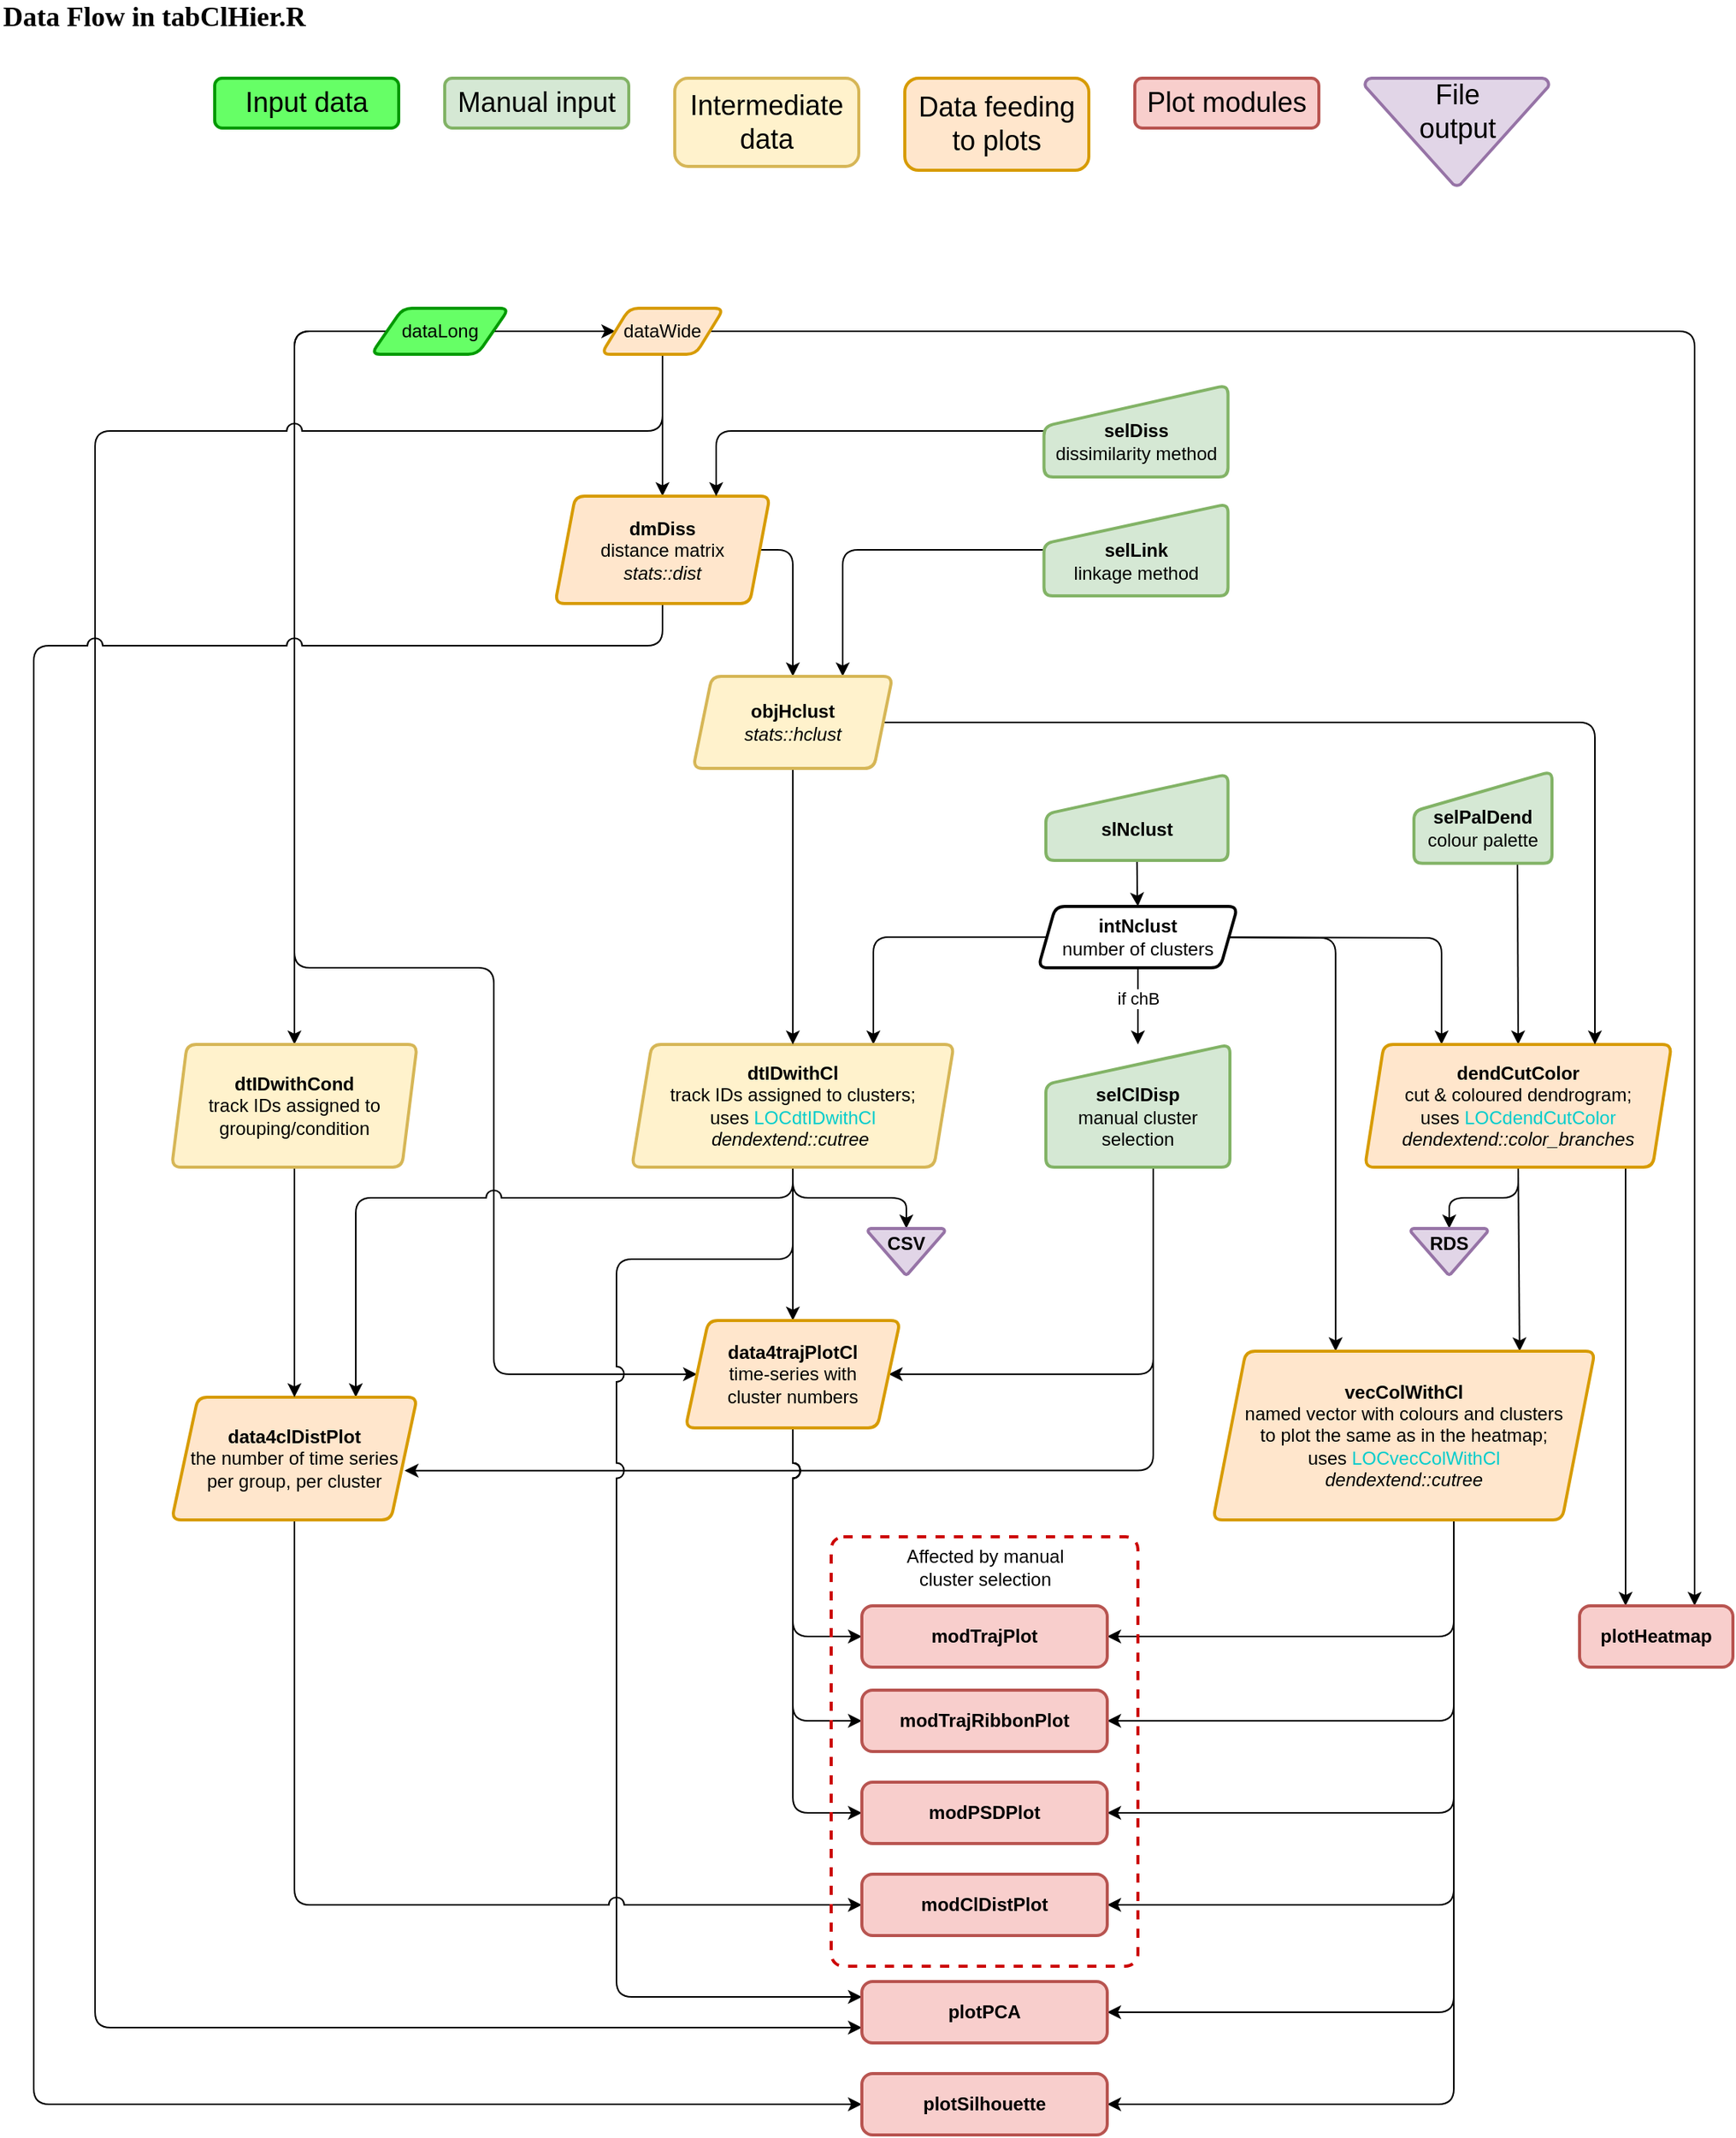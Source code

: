 <mxfile version="14.4.3" type="device"><diagram id="rcrGt0M-YGo7hbsQH0Bz" name="Page-1"><mxGraphModel dx="3600" dy="3142" grid="1" gridSize="10" guides="1" tooltips="1" connect="1" arrows="1" fold="1" page="1" pageScale="1" pageWidth="1169" pageHeight="1654" math="0" shadow="0"><root><mxCell id="0"/><mxCell id="1" parent="0"/><mxCell id="byEG5tEeYgxB-C7AIAMQ-2" value="&lt;font face=&quot;Verdana&quot; style=&quot;font-size: 18px;&quot;&gt;&lt;b style=&quot;font-size: 18px;&quot;&gt;Data Flow in tabClHier.R&lt;/b&gt;&lt;/font&gt;" style="text;html=1;strokeColor=none;fillColor=none;align=left;verticalAlign=middle;whiteSpace=wrap;rounded=0;fontSize=18;" parent="1" vertex="1"><mxGeometry x="-1160" y="-1650" width="280" height="20" as="geometry"/></mxCell><mxCell id="byEG5tEeYgxB-C7AIAMQ-111" style="edgeStyle=orthogonalEdgeStyle;rounded=1;jumpStyle=arc;jumpSize=10;orthogonalLoop=1;jettySize=auto;html=1;entryX=0;entryY=0.5;entryDx=0;entryDy=0;" parent="1" source="byEG5tEeYgxB-C7AIAMQ-6" target="byEG5tEeYgxB-C7AIAMQ-7" edge="1"><mxGeometry relative="1" as="geometry"/></mxCell><mxCell id="byEG5tEeYgxB-C7AIAMQ-145" style="edgeStyle=orthogonalEdgeStyle;rounded=1;jumpStyle=arc;jumpSize=10;orthogonalLoop=1;jettySize=auto;html=1;entryX=0;entryY=0.5;entryDx=0;entryDy=0;" parent="1" source="byEG5tEeYgxB-C7AIAMQ-6" target="byEG5tEeYgxB-C7AIAMQ-54" edge="1"><mxGeometry relative="1" as="geometry"><Array as="points"><mxPoint x="-968" y="-1435"/><mxPoint x="-968" y="-1020"/><mxPoint x="-838" y="-1020"/><mxPoint x="-838" y="-755"/></Array></mxGeometry></mxCell><mxCell id="byEG5tEeYgxB-C7AIAMQ-149" style="edgeStyle=orthogonalEdgeStyle;rounded=1;jumpStyle=arc;jumpSize=10;orthogonalLoop=1;jettySize=auto;html=1;" parent="1" source="byEG5tEeYgxB-C7AIAMQ-6" target="byEG5tEeYgxB-C7AIAMQ-143" edge="1"><mxGeometry relative="1" as="geometry"><Array as="points"><mxPoint x="-968" y="-1435"/></Array></mxGeometry></mxCell><mxCell id="byEG5tEeYgxB-C7AIAMQ-6" value="dataLong" style="shape=parallelogram;html=1;strokeWidth=2;perimeter=parallelogramPerimeter;whiteSpace=wrap;rounded=1;arcSize=12;size=0.23;fillColor=#66FF66;strokeColor=#009900;" parent="1" vertex="1"><mxGeometry x="-918" y="-1450" width="90" height="30" as="geometry"/></mxCell><mxCell id="byEG5tEeYgxB-C7AIAMQ-112" style="edgeStyle=orthogonalEdgeStyle;rounded=1;jumpStyle=arc;jumpSize=10;orthogonalLoop=1;jettySize=auto;html=1;entryX=0.5;entryY=0;entryDx=0;entryDy=0;" parent="1" source="byEG5tEeYgxB-C7AIAMQ-7" target="byEG5tEeYgxB-C7AIAMQ-8" edge="1"><mxGeometry relative="1" as="geometry"/></mxCell><mxCell id="byEG5tEeYgxB-C7AIAMQ-142" style="edgeStyle=orthogonalEdgeStyle;rounded=1;jumpStyle=arc;jumpSize=10;orthogonalLoop=1;jettySize=auto;html=1;entryX=0.75;entryY=0;entryDx=0;entryDy=0;" parent="1" source="byEG5tEeYgxB-C7AIAMQ-7" target="byEG5tEeYgxB-C7AIAMQ-18" edge="1"><mxGeometry relative="1" as="geometry"/></mxCell><mxCell id="byEG5tEeYgxB-C7AIAMQ-178" style="edgeStyle=orthogonalEdgeStyle;rounded=1;jumpStyle=arc;jumpSize=10;orthogonalLoop=1;jettySize=auto;html=1;entryX=0;entryY=0.75;entryDx=0;entryDy=0;" parent="1" source="byEG5tEeYgxB-C7AIAMQ-7" target="byEG5tEeYgxB-C7AIAMQ-177" edge="1"><mxGeometry relative="1" as="geometry"><Array as="points"><mxPoint x="-728" y="-1370"/><mxPoint x="-1098" y="-1370"/><mxPoint x="-1098" y="-329"/></Array></mxGeometry></mxCell><mxCell id="byEG5tEeYgxB-C7AIAMQ-7" value="dataWide" style="shape=parallelogram;html=1;strokeWidth=2;perimeter=parallelogramPerimeter;whiteSpace=wrap;rounded=1;arcSize=12;size=0.23;fillColor=#ffe6cc;strokeColor=#d79b00;" parent="1" vertex="1"><mxGeometry x="-768" y="-1450" width="80" height="30" as="geometry"/></mxCell><mxCell id="byEG5tEeYgxB-C7AIAMQ-182" style="edgeStyle=orthogonalEdgeStyle;rounded=1;jumpStyle=arc;jumpSize=10;orthogonalLoop=1;jettySize=auto;html=1;exitX=1;exitY=0.5;exitDx=0;exitDy=0;entryX=0.5;entryY=0;entryDx=0;entryDy=0;" parent="1" source="byEG5tEeYgxB-C7AIAMQ-8" target="byEG5tEeYgxB-C7AIAMQ-17" edge="1"><mxGeometry relative="1" as="geometry"><mxPoint x="-643" y="-1227.5" as="targetPoint"/><Array as="points"><mxPoint x="-643" y="-1292"/></Array></mxGeometry></mxCell><mxCell id="byEG5tEeYgxB-C7AIAMQ-184" style="edgeStyle=orthogonalEdgeStyle;rounded=1;jumpStyle=arc;jumpSize=10;orthogonalLoop=1;jettySize=auto;html=1;entryX=0;entryY=0.5;entryDx=0;entryDy=0;" parent="1" source="byEG5tEeYgxB-C7AIAMQ-8" target="byEG5tEeYgxB-C7AIAMQ-183" edge="1"><mxGeometry relative="1" as="geometry"><Array as="points"><mxPoint x="-728" y="-1230"/><mxPoint x="-1138" y="-1230"/><mxPoint x="-1138" y="-279"/></Array></mxGeometry></mxCell><mxCell id="byEG5tEeYgxB-C7AIAMQ-8" value="&lt;b&gt;dmDiss&lt;/b&gt;&lt;br&gt;distance matrix&lt;br&gt;&lt;i&gt;stats::dist&lt;/i&gt;" style="shape=parallelogram;html=1;strokeWidth=2;perimeter=parallelogramPerimeter;whiteSpace=wrap;rounded=1;arcSize=12;size=0.094;fillColor=#ffe6cc;strokeColor=#d79b00;" parent="1" vertex="1"><mxGeometry x="-798" y="-1327.5" width="140" height="70" as="geometry"/></mxCell><mxCell id="byEG5tEeYgxB-C7AIAMQ-24" style="edgeStyle=orthogonalEdgeStyle;rounded=1;orthogonalLoop=1;jettySize=auto;html=1;entryX=0.75;entryY=0;entryDx=0;entryDy=0;" parent="1" source="byEG5tEeYgxB-C7AIAMQ-9" target="byEG5tEeYgxB-C7AIAMQ-8" edge="1"><mxGeometry relative="1" as="geometry"/></mxCell><mxCell id="byEG5tEeYgxB-C7AIAMQ-9" value="&lt;b&gt;&lt;br&gt;selDiss&lt;/b&gt;&lt;br&gt;dissimilarity method" style="html=1;strokeWidth=2;shape=manualInput;whiteSpace=wrap;rounded=1;size=27;arcSize=12;fillColor=#d5e8d4;strokeColor=#82b366;" parent="1" vertex="1"><mxGeometry x="-479.25" y="-1400" width="120" height="60" as="geometry"/></mxCell><mxCell id="byEG5tEeYgxB-C7AIAMQ-198" style="edgeStyle=orthogonalEdgeStyle;rounded=1;jumpStyle=arc;jumpSize=10;orthogonalLoop=1;jettySize=auto;html=1;entryX=0.75;entryY=0;entryDx=0;entryDy=0;fontSize=12;" parent="1" source="byEG5tEeYgxB-C7AIAMQ-10" target="byEG5tEeYgxB-C7AIAMQ-17" edge="1"><mxGeometry relative="1" as="geometry"/></mxCell><mxCell id="byEG5tEeYgxB-C7AIAMQ-10" value="&lt;b&gt;&lt;br&gt;selLink&lt;/b&gt;&lt;br&gt;linkage method" style="html=1;strokeWidth=2;shape=manualInput;whiteSpace=wrap;rounded=1;size=26;arcSize=11;fillColor=#d5e8d4;strokeColor=#82b366;" parent="1" vertex="1"><mxGeometry x="-479.25" y="-1322.5" width="120" height="60" as="geometry"/></mxCell><mxCell id="byEG5tEeYgxB-C7AIAMQ-138" style="edgeStyle=orthogonalEdgeStyle;rounded=1;jumpStyle=arc;jumpSize=10;orthogonalLoop=1;jettySize=auto;html=1;entryX=0.5;entryY=0;entryDx=0;entryDy=0;exitX=0.75;exitY=1;exitDx=0;exitDy=0;" parent="1" source="byEG5tEeYgxB-C7AIAMQ-11" target="byEG5tEeYgxB-C7AIAMQ-16" edge="1"><mxGeometry relative="1" as="geometry"/></mxCell><mxCell id="byEG5tEeYgxB-C7AIAMQ-11" value="&lt;b&gt;&lt;br&gt;selPalDend&lt;/b&gt;&lt;br&gt;colour palette" style="html=1;strokeWidth=2;shape=manualInput;whiteSpace=wrap;rounded=1;size=26;arcSize=11;fillColor=#d5e8d4;strokeColor=#82b366;" parent="1" vertex="1"><mxGeometry x="-238" y="-1148.12" width="90" height="60" as="geometry"/></mxCell><mxCell id="byEG5tEeYgxB-C7AIAMQ-214" style="edgeStyle=orthogonalEdgeStyle;rounded=1;jumpStyle=arc;jumpSize=10;orthogonalLoop=1;jettySize=auto;html=1;entryX=0.5;entryY=0;entryDx=0;entryDy=0;fontSize=12;" parent="1" source="byEG5tEeYgxB-C7AIAMQ-12" target="byEG5tEeYgxB-C7AIAMQ-14" edge="1"><mxGeometry relative="1" as="geometry"/></mxCell><mxCell id="byEG5tEeYgxB-C7AIAMQ-12" value="&lt;b&gt;&lt;br&gt;slNclust&lt;/b&gt;" style="html=1;strokeWidth=2;shape=manualInput;whiteSpace=wrap;rounded=1;size=26;arcSize=11;fillColor=#d5e8d4;strokeColor=#82b366;" parent="1" vertex="1"><mxGeometry x="-478" y="-1146.25" width="118.75" height="56.25" as="geometry"/></mxCell><mxCell id="byEG5tEeYgxB-C7AIAMQ-161" style="edgeStyle=orthogonalEdgeStyle;rounded=1;jumpStyle=arc;jumpSize=10;orthogonalLoop=1;jettySize=auto;html=1;entryX=1;entryY=0.5;entryDx=0;entryDy=0;" parent="1" source="byEG5tEeYgxB-C7AIAMQ-13" target="byEG5tEeYgxB-C7AIAMQ-54" edge="1"><mxGeometry relative="1" as="geometry"><Array as="points"><mxPoint x="-408" y="-755"/></Array></mxGeometry></mxCell><mxCell id="byEG5tEeYgxB-C7AIAMQ-175" style="edgeStyle=orthogonalEdgeStyle;rounded=1;jumpStyle=arc;jumpSize=10;orthogonalLoop=1;jettySize=auto;html=1;entryX=0.949;entryY=0.598;entryDx=0;entryDy=0;entryPerimeter=0;" parent="1" source="byEG5tEeYgxB-C7AIAMQ-13" target="byEG5tEeYgxB-C7AIAMQ-87" edge="1"><mxGeometry relative="1" as="geometry"><Array as="points"><mxPoint x="-408" y="-692"/></Array></mxGeometry></mxCell><mxCell id="byEG5tEeYgxB-C7AIAMQ-13" value="&lt;b&gt;&lt;br&gt;selClDisp&lt;/b&gt;&lt;br&gt;manual cluster selection" style="html=1;strokeWidth=2;shape=manualInput;whiteSpace=wrap;rounded=1;size=26;arcSize=11;fillColor=#d5e8d4;strokeColor=#82b366;" parent="1" vertex="1"><mxGeometry x="-478" y="-970" width="120" height="80" as="geometry"/></mxCell><mxCell id="byEG5tEeYgxB-C7AIAMQ-95" style="edgeStyle=orthogonalEdgeStyle;rounded=1;orthogonalLoop=1;jettySize=auto;html=1;jumpStyle=arc;entryX=0.75;entryY=0;entryDx=0;entryDy=0;" parent="1" source="byEG5tEeYgxB-C7AIAMQ-14" target="byEG5tEeYgxB-C7AIAMQ-15" edge="1"><mxGeometry relative="1" as="geometry"/></mxCell><mxCell id="byEG5tEeYgxB-C7AIAMQ-115" style="edgeStyle=orthogonalEdgeStyle;rounded=1;jumpStyle=arc;jumpSize=10;orthogonalLoop=1;jettySize=auto;html=1;entryX=0.25;entryY=0;entryDx=0;entryDy=0;" parent="1" target="byEG5tEeYgxB-C7AIAMQ-16" edge="1"><mxGeometry relative="1" as="geometry"><mxPoint x="-390.625" y="-1040" as="sourcePoint"/><mxPoint x="-220" y="-980" as="targetPoint"/></mxGeometry></mxCell><mxCell id="byEG5tEeYgxB-C7AIAMQ-121" style="edgeStyle=orthogonalEdgeStyle;rounded=1;jumpStyle=arc;jumpSize=10;orthogonalLoop=1;jettySize=auto;html=1;entryX=0.321;entryY=0;entryDx=0;entryDy=0;entryPerimeter=0;" parent="1" target="byEG5tEeYgxB-C7AIAMQ-52" edge="1"><mxGeometry relative="1" as="geometry"><mxPoint x="-390.625" y="-1040" as="sourcePoint"/></mxGeometry></mxCell><mxCell id="byEG5tEeYgxB-C7AIAMQ-140" style="edgeStyle=orthogonalEdgeStyle;rounded=0;jumpStyle=arc;jumpSize=10;orthogonalLoop=1;jettySize=auto;html=1;" parent="1" source="byEG5tEeYgxB-C7AIAMQ-14" target="byEG5tEeYgxB-C7AIAMQ-13" edge="1"><mxGeometry relative="1" as="geometry"/></mxCell><mxCell id="byEG5tEeYgxB-C7AIAMQ-186" value="if chB" style="edgeLabel;html=1;align=center;verticalAlign=middle;resizable=0;points=[];" parent="byEG5tEeYgxB-C7AIAMQ-140" vertex="1" connectable="0"><mxGeometry x="-0.191" relative="1" as="geometry"><mxPoint as="offset"/></mxGeometry></mxCell><mxCell id="byEG5tEeYgxB-C7AIAMQ-14" value="&lt;b&gt;intNclust&lt;/b&gt;&lt;br&gt;number of clusters" style="shape=parallelogram;html=1;strokeWidth=2;perimeter=parallelogramPerimeter;whiteSpace=wrap;rounded=1;arcSize=12;size=0.087;" parent="1" vertex="1"><mxGeometry x="-483" y="-1060" width="130" height="40" as="geometry"/></mxCell><mxCell id="byEG5tEeYgxB-C7AIAMQ-160" style="edgeStyle=orthogonalEdgeStyle;rounded=1;jumpStyle=arc;jumpSize=10;orthogonalLoop=1;jettySize=auto;html=1;entryX=0.5;entryY=0;entryDx=0;entryDy=0;" parent="1" source="byEG5tEeYgxB-C7AIAMQ-15" target="byEG5tEeYgxB-C7AIAMQ-54" edge="1"><mxGeometry relative="1" as="geometry"/></mxCell><mxCell id="byEG5tEeYgxB-C7AIAMQ-176" style="edgeStyle=orthogonalEdgeStyle;rounded=1;jumpStyle=arc;jumpSize=10;orthogonalLoop=1;jettySize=auto;html=1;" parent="1" source="byEG5tEeYgxB-C7AIAMQ-15" target="byEG5tEeYgxB-C7AIAMQ-87" edge="1"><mxGeometry relative="1" as="geometry"><mxPoint x="-928" y="-633" as="targetPoint"/><Array as="points"><mxPoint x="-643" y="-870"/><mxPoint x="-928" y="-870"/></Array></mxGeometry></mxCell><mxCell id="byEG5tEeYgxB-C7AIAMQ-181" style="edgeStyle=orthogonalEdgeStyle;rounded=1;jumpStyle=arc;jumpSize=10;orthogonalLoop=1;jettySize=auto;html=1;entryX=0;entryY=0.25;entryDx=0;entryDy=0;" parent="1" source="byEG5tEeYgxB-C7AIAMQ-15" target="byEG5tEeYgxB-C7AIAMQ-177" edge="1"><mxGeometry relative="1" as="geometry"><Array as="points"><mxPoint x="-643" y="-830"/><mxPoint x="-758" y="-830"/><mxPoint x="-758" y="-349"/></Array></mxGeometry></mxCell><mxCell id="byEG5tEeYgxB-C7AIAMQ-204" style="edgeStyle=orthogonalEdgeStyle;rounded=1;jumpStyle=arc;jumpSize=10;orthogonalLoop=1;jettySize=auto;html=1;entryX=0.5;entryY=0;entryDx=0;entryDy=0;entryPerimeter=0;fontSize=12;" parent="1" source="byEG5tEeYgxB-C7AIAMQ-15" target="byEG5tEeYgxB-C7AIAMQ-203" edge="1"><mxGeometry relative="1" as="geometry"/></mxCell><mxCell id="byEG5tEeYgxB-C7AIAMQ-15" value="&lt;b&gt;dtIDwithCl&lt;/b&gt;&lt;br&gt;track IDs assigned to clusters;&lt;br&gt;uses&amp;nbsp;&lt;font color=&quot;#00cccc&quot;&gt;LOCdtIDwithCl&lt;br&gt;&lt;/font&gt;&lt;i&gt;dendextend::cutree&lt;/i&gt;&amp;nbsp;" style="shape=parallelogram;html=1;strokeWidth=2;perimeter=parallelogramPerimeter;whiteSpace=wrap;rounded=1;arcSize=12;size=0.062;fillColor=#fff2cc;strokeColor=#d6b656;" parent="1" vertex="1"><mxGeometry x="-748" y="-970" width="210" height="80" as="geometry"/></mxCell><mxCell id="byEG5tEeYgxB-C7AIAMQ-120" style="edgeStyle=orthogonalEdgeStyle;rounded=1;jumpStyle=arc;jumpSize=10;orthogonalLoop=1;jettySize=auto;html=1;entryX=0.803;entryY=0;entryDx=0;entryDy=0;entryPerimeter=0;" parent="1" source="byEG5tEeYgxB-C7AIAMQ-16" target="byEG5tEeYgxB-C7AIAMQ-52" edge="1"><mxGeometry relative="1" as="geometry"/></mxCell><mxCell id="byEG5tEeYgxB-C7AIAMQ-141" style="edgeStyle=orthogonalEdgeStyle;rounded=1;jumpStyle=arc;jumpSize=10;orthogonalLoop=1;jettySize=auto;html=1;" parent="1" source="byEG5tEeYgxB-C7AIAMQ-16" target="byEG5tEeYgxB-C7AIAMQ-18" edge="1"><mxGeometry relative="1" as="geometry"><Array as="points"><mxPoint x="-100" y="-700"/><mxPoint x="-100" y="-700"/></Array></mxGeometry></mxCell><mxCell id="byEG5tEeYgxB-C7AIAMQ-206" style="edgeStyle=orthogonalEdgeStyle;rounded=1;jumpStyle=arc;jumpSize=10;orthogonalLoop=1;jettySize=auto;html=1;entryX=0.5;entryY=0;entryDx=0;entryDy=0;entryPerimeter=0;fontSize=12;" parent="1" source="byEG5tEeYgxB-C7AIAMQ-16" target="byEG5tEeYgxB-C7AIAMQ-205" edge="1"><mxGeometry relative="1" as="geometry"/></mxCell><mxCell id="byEG5tEeYgxB-C7AIAMQ-16" value="&lt;b&gt;dendCutColor&lt;/b&gt;&lt;br&gt;cut &amp;amp; coloured dendrogram;&lt;br&gt;uses&amp;nbsp;&lt;font color=&quot;#00cccc&quot;&gt;LOCdendCutColor&lt;/font&gt;&lt;br&gt;&lt;i&gt;dendextend::color_branches&lt;/i&gt;" style="shape=parallelogram;html=1;strokeWidth=2;perimeter=parallelogramPerimeter;whiteSpace=wrap;rounded=1;arcSize=12;size=0.062;fillColor=#ffe6cc;strokeColor=#d79b00;" parent="1" vertex="1"><mxGeometry x="-270" y="-970" width="200" height="80" as="geometry"/></mxCell><mxCell id="byEG5tEeYgxB-C7AIAMQ-105" style="edgeStyle=orthogonalEdgeStyle;rounded=1;jumpStyle=arc;jumpSize=10;orthogonalLoop=1;jettySize=auto;html=1;" parent="1" source="byEG5tEeYgxB-C7AIAMQ-17" target="byEG5tEeYgxB-C7AIAMQ-15" edge="1"><mxGeometry relative="1" as="geometry"/></mxCell><mxCell id="byEG5tEeYgxB-C7AIAMQ-122" style="edgeStyle=orthogonalEdgeStyle;rounded=1;jumpStyle=arc;jumpSize=10;orthogonalLoop=1;jettySize=auto;html=1;entryX=0.75;entryY=0;entryDx=0;entryDy=0;" parent="1" source="byEG5tEeYgxB-C7AIAMQ-17" target="byEG5tEeYgxB-C7AIAMQ-16" edge="1"><mxGeometry relative="1" as="geometry"><mxPoint x="-68" y="-971" as="targetPoint"/></mxGeometry></mxCell><mxCell id="byEG5tEeYgxB-C7AIAMQ-17" value="&lt;b&gt;objHclust&lt;/b&gt;&lt;br&gt;&lt;i&gt;stats::hclust&lt;/i&gt;" style="shape=parallelogram;html=1;strokeWidth=2;perimeter=parallelogramPerimeter;whiteSpace=wrap;rounded=1;arcSize=12;size=0.094;fillColor=#fff2cc;strokeColor=#d6b656;" parent="1" vertex="1"><mxGeometry x="-708" y="-1210" width="130" height="60" as="geometry"/></mxCell><mxCell id="byEG5tEeYgxB-C7AIAMQ-18" value="&lt;b&gt;plotHeatmap&lt;/b&gt;" style="rounded=1;whiteSpace=wrap;html=1;absoluteArcSize=1;arcSize=14;strokeWidth=2;fillColor=#f8cecc;strokeColor=#b85450;" parent="1" vertex="1"><mxGeometry x="-130" y="-604" width="100" height="40" as="geometry"/></mxCell><mxCell id="byEG5tEeYgxB-C7AIAMQ-22" style="edgeStyle=orthogonalEdgeStyle;rounded=1;orthogonalLoop=1;jettySize=auto;html=1;exitX=0.5;exitY=1;exitDx=0;exitDy=0;" parent="1" source="byEG5tEeYgxB-C7AIAMQ-18" target="byEG5tEeYgxB-C7AIAMQ-18" edge="1"><mxGeometry relative="1" as="geometry"/></mxCell><mxCell id="byEG5tEeYgxB-C7AIAMQ-170" style="edgeStyle=orthogonalEdgeStyle;rounded=1;jumpStyle=arc;jumpSize=10;orthogonalLoop=1;jettySize=auto;html=1;entryX=1;entryY=0.5;entryDx=0;entryDy=0;" parent="1" source="byEG5tEeYgxB-C7AIAMQ-52" target="byEG5tEeYgxB-C7AIAMQ-150" edge="1"><mxGeometry relative="1" as="geometry"><Array as="points"><mxPoint x="-212" y="-409"/></Array></mxGeometry></mxCell><mxCell id="byEG5tEeYgxB-C7AIAMQ-171" style="edgeStyle=orthogonalEdgeStyle;rounded=1;jumpStyle=arc;jumpSize=10;orthogonalLoop=1;jettySize=auto;html=1;entryX=1;entryY=0.5;entryDx=0;entryDy=0;" parent="1" source="byEG5tEeYgxB-C7AIAMQ-52" target="byEG5tEeYgxB-C7AIAMQ-71" edge="1"><mxGeometry relative="1" as="geometry"><Array as="points"><mxPoint x="-212" y="-469"/></Array></mxGeometry></mxCell><mxCell id="byEG5tEeYgxB-C7AIAMQ-172" style="edgeStyle=orthogonalEdgeStyle;rounded=1;jumpStyle=arc;jumpSize=10;orthogonalLoop=1;jettySize=auto;html=1;entryX=1;entryY=0.5;entryDx=0;entryDy=0;" parent="1" source="byEG5tEeYgxB-C7AIAMQ-52" target="byEG5tEeYgxB-C7AIAMQ-63" edge="1"><mxGeometry relative="1" as="geometry"><Array as="points"><mxPoint x="-212" y="-529"/></Array></mxGeometry></mxCell><mxCell id="byEG5tEeYgxB-C7AIAMQ-174" style="edgeStyle=orthogonalEdgeStyle;rounded=1;jumpStyle=arc;jumpSize=10;orthogonalLoop=1;jettySize=auto;html=1;entryX=1;entryY=0.5;entryDx=0;entryDy=0;" parent="1" source="byEG5tEeYgxB-C7AIAMQ-52" target="byEG5tEeYgxB-C7AIAMQ-57" edge="1"><mxGeometry relative="1" as="geometry"><Array as="points"><mxPoint x="-212" y="-584"/></Array></mxGeometry></mxCell><mxCell id="byEG5tEeYgxB-C7AIAMQ-180" style="edgeStyle=orthogonalEdgeStyle;rounded=1;jumpStyle=arc;jumpSize=10;orthogonalLoop=1;jettySize=auto;html=1;entryX=1;entryY=0.5;entryDx=0;entryDy=0;" parent="1" source="byEG5tEeYgxB-C7AIAMQ-52" target="byEG5tEeYgxB-C7AIAMQ-177" edge="1"><mxGeometry relative="1" as="geometry"><Array as="points"><mxPoint x="-212" y="-339"/></Array></mxGeometry></mxCell><mxCell id="byEG5tEeYgxB-C7AIAMQ-185" style="edgeStyle=orthogonalEdgeStyle;rounded=1;jumpStyle=arc;jumpSize=10;orthogonalLoop=1;jettySize=auto;html=1;entryX=1;entryY=0.5;entryDx=0;entryDy=0;" parent="1" source="byEG5tEeYgxB-C7AIAMQ-52" target="byEG5tEeYgxB-C7AIAMQ-183" edge="1"><mxGeometry relative="1" as="geometry"><Array as="points"><mxPoint x="-212" y="-279"/></Array></mxGeometry></mxCell><mxCell id="byEG5tEeYgxB-C7AIAMQ-52" value="&lt;b&gt;vecColWithCl&lt;/b&gt;&lt;br&gt;named vector with colours and clusters &lt;br&gt;to plot the same as in the heatmap;&lt;br&gt;uses&amp;nbsp;&lt;font color=&quot;#00cccc&quot;&gt;LOCvecColWithCl&lt;/font&gt;&lt;br&gt;&lt;i&gt;dendextend::cutree&lt;/i&gt;" style="shape=parallelogram;html=1;strokeWidth=2;perimeter=parallelogramPerimeter;whiteSpace=wrap;rounded=1;arcSize=12;size=0.086;fillColor=#ffe6cc;strokeColor=#d79b00;" parent="1" vertex="1"><mxGeometry x="-369" y="-770" width="249" height="110" as="geometry"/></mxCell><mxCell id="byEG5tEeYgxB-C7AIAMQ-165" style="edgeStyle=orthogonalEdgeStyle;rounded=1;jumpStyle=arc;jumpSize=10;orthogonalLoop=1;jettySize=auto;html=1;entryX=0;entryY=0.5;entryDx=0;entryDy=0;" parent="1" source="byEG5tEeYgxB-C7AIAMQ-54" target="byEG5tEeYgxB-C7AIAMQ-57" edge="1"><mxGeometry relative="1" as="geometry"/></mxCell><mxCell id="byEG5tEeYgxB-C7AIAMQ-167" style="edgeStyle=orthogonalEdgeStyle;rounded=1;jumpStyle=arc;jumpSize=10;orthogonalLoop=1;jettySize=auto;html=1;entryX=0;entryY=0.5;entryDx=0;entryDy=0;" parent="1" source="byEG5tEeYgxB-C7AIAMQ-54" target="byEG5tEeYgxB-C7AIAMQ-63" edge="1"><mxGeometry relative="1" as="geometry"/></mxCell><mxCell id="byEG5tEeYgxB-C7AIAMQ-168" style="edgeStyle=orthogonalEdgeStyle;rounded=1;jumpStyle=arc;jumpSize=10;orthogonalLoop=1;jettySize=auto;html=1;entryX=0;entryY=0.5;entryDx=0;entryDy=0;" parent="1" source="byEG5tEeYgxB-C7AIAMQ-54" target="byEG5tEeYgxB-C7AIAMQ-71" edge="1"><mxGeometry relative="1" as="geometry"/></mxCell><mxCell id="byEG5tEeYgxB-C7AIAMQ-54" value="&lt;b&gt;data4trajPlotCl&lt;/b&gt;&lt;br&gt;time-series with &lt;br&gt;cluster numbers" style="shape=parallelogram;html=1;strokeWidth=2;perimeter=parallelogramPerimeter;whiteSpace=wrap;rounded=1;arcSize=12;size=0.107;fillColor=#ffe6cc;strokeColor=#d79b00;" parent="1" vertex="1"><mxGeometry x="-713" y="-790" width="140" height="70" as="geometry"/></mxCell><mxCell id="byEG5tEeYgxB-C7AIAMQ-57" value="&lt;b&gt;modTrajPlot&lt;/b&gt;" style="rounded=1;whiteSpace=wrap;html=1;absoluteArcSize=1;arcSize=14;strokeWidth=2;fillColor=#f8cecc;strokeColor=#b85450;" parent="1" vertex="1"><mxGeometry x="-598" y="-604" width="160" height="40" as="geometry"/></mxCell><mxCell id="byEG5tEeYgxB-C7AIAMQ-63" value="&lt;b&gt;modTrajRibbonPlot&lt;/b&gt;" style="rounded=1;whiteSpace=wrap;html=1;absoluteArcSize=1;arcSize=14;strokeWidth=2;fillColor=#f8cecc;strokeColor=#b85450;" parent="1" vertex="1"><mxGeometry x="-598" y="-549" width="160" height="40" as="geometry"/></mxCell><mxCell id="byEG5tEeYgxB-C7AIAMQ-71" value="&lt;b&gt;modPSDPlot&lt;/b&gt;" style="rounded=1;whiteSpace=wrap;html=1;absoluteArcSize=1;arcSize=14;strokeWidth=2;fillColor=#f8cecc;strokeColor=#b85450;" parent="1" vertex="1"><mxGeometry x="-598" y="-489" width="160" height="40" as="geometry"/></mxCell><mxCell id="byEG5tEeYgxB-C7AIAMQ-166" style="edgeStyle=orthogonalEdgeStyle;rounded=1;jumpStyle=arc;jumpSize=10;orthogonalLoop=1;jettySize=auto;html=1;entryX=0;entryY=0.5;entryDx=0;entryDy=0;" parent="1" source="byEG5tEeYgxB-C7AIAMQ-87" target="byEG5tEeYgxB-C7AIAMQ-150" edge="1"><mxGeometry relative="1" as="geometry"><Array as="points"><mxPoint x="-968" y="-409"/></Array></mxGeometry></mxCell><mxCell id="byEG5tEeYgxB-C7AIAMQ-87" value="&lt;b&gt;data4clDistPlot&lt;/b&gt;&lt;br&gt;the number of time series &lt;br&gt;per group, per cluster" style="shape=parallelogram;html=1;strokeWidth=2;perimeter=parallelogramPerimeter;whiteSpace=wrap;rounded=1;arcSize=12;size=0.107;fillColor=#ffe6cc;strokeColor=#d79b00;" parent="1" vertex="1"><mxGeometry x="-1048" y="-740" width="160" height="80" as="geometry"/></mxCell><mxCell id="byEG5tEeYgxB-C7AIAMQ-153" style="edgeStyle=orthogonalEdgeStyle;rounded=1;jumpStyle=arc;jumpSize=10;orthogonalLoop=1;jettySize=auto;html=1;entryX=0.5;entryY=0;entryDx=0;entryDy=0;" parent="1" source="byEG5tEeYgxB-C7AIAMQ-143" target="byEG5tEeYgxB-C7AIAMQ-87" edge="1"><mxGeometry relative="1" as="geometry"/></mxCell><mxCell id="byEG5tEeYgxB-C7AIAMQ-143" value="&lt;b&gt;dtIDwithCond&lt;/b&gt;&lt;br&gt;track IDs assigned to &lt;br&gt;grouping/condition" style="shape=parallelogram;html=1;strokeWidth=2;perimeter=parallelogramPerimeter;whiteSpace=wrap;rounded=1;arcSize=12;size=0.062;fillColor=#fff2cc;strokeColor=#d6b656;" parent="1" vertex="1"><mxGeometry x="-1048" y="-970" width="160" height="80" as="geometry"/></mxCell><mxCell id="byEG5tEeYgxB-C7AIAMQ-150" value="&lt;b&gt;modClDistPlot&lt;/b&gt;" style="rounded=1;whiteSpace=wrap;html=1;absoluteArcSize=1;arcSize=14;strokeWidth=2;fillColor=#f8cecc;strokeColor=#b85450;" parent="1" vertex="1"><mxGeometry x="-598" y="-429" width="160" height="40" as="geometry"/></mxCell><mxCell id="byEG5tEeYgxB-C7AIAMQ-177" value="&lt;b&gt;plotPCA&lt;/b&gt;" style="rounded=1;whiteSpace=wrap;html=1;absoluteArcSize=1;arcSize=14;strokeWidth=2;fillColor=#f8cecc;strokeColor=#b85450;" parent="1" vertex="1"><mxGeometry x="-598" y="-359" width="160" height="40" as="geometry"/></mxCell><mxCell id="byEG5tEeYgxB-C7AIAMQ-183" value="&lt;b&gt;plotSilhouette&lt;/b&gt;" style="rounded=1;whiteSpace=wrap;html=1;absoluteArcSize=1;arcSize=14;strokeWidth=2;fillColor=#f8cecc;strokeColor=#b85450;" parent="1" vertex="1"><mxGeometry x="-598" y="-299" width="160" height="40" as="geometry"/></mxCell><mxCell id="byEG5tEeYgxB-C7AIAMQ-189" value="Input data" style="rounded=1;whiteSpace=wrap;html=1;strokeColor=#009900;strokeWidth=2;fillColor=#66FF66;fontSize=18;" parent="1" vertex="1"><mxGeometry x="-1020" y="-1600" width="120" height="32.5" as="geometry"/></mxCell><mxCell id="byEG5tEeYgxB-C7AIAMQ-190" value="Manual input" style="rounded=1;whiteSpace=wrap;html=1;strokeColor=#82b366;strokeWidth=2;fillColor=#d5e8d4;fontSize=18;" parent="1" vertex="1"><mxGeometry x="-870" y="-1600" width="120" height="32.5" as="geometry"/></mxCell><mxCell id="byEG5tEeYgxB-C7AIAMQ-191" value="Data feeding to plots" style="rounded=1;whiteSpace=wrap;html=1;strokeColor=#d79b00;strokeWidth=2;fillColor=#ffe6cc;fontSize=18;" parent="1" vertex="1"><mxGeometry x="-570" y="-1600" width="120" height="60" as="geometry"/></mxCell><mxCell id="byEG5tEeYgxB-C7AIAMQ-192" value="Intermediate data" style="rounded=1;whiteSpace=wrap;html=1;strokeColor=#d6b656;strokeWidth=2;fillColor=#fff2cc;fontSize=18;" parent="1" vertex="1"><mxGeometry x="-720" y="-1600" width="120" height="57.5" as="geometry"/></mxCell><mxCell id="byEG5tEeYgxB-C7AIAMQ-193" value="Plot modules" style="rounded=1;whiteSpace=wrap;html=1;strokeColor=#b85450;strokeWidth=2;fillColor=#f8cecc;fontSize=18;" parent="1" vertex="1"><mxGeometry x="-420" y="-1600" width="120" height="32.5" as="geometry"/></mxCell><mxCell id="byEG5tEeYgxB-C7AIAMQ-195" value="" style="rounded=1;whiteSpace=wrap;html=1;strokeWidth=2;fontSize=18;fillColor=none;dashed=1;arcSize=4;strokeColor=#CC0000;" parent="1" vertex="1"><mxGeometry x="-618" y="-649" width="200" height="280" as="geometry"/></mxCell><mxCell id="byEG5tEeYgxB-C7AIAMQ-196" value="Affected by manual cluster selection" style="text;html=1;strokeColor=none;fillColor=none;align=center;verticalAlign=middle;whiteSpace=wrap;rounded=0;dashed=1;fontSize=12;" parent="1" vertex="1"><mxGeometry x="-580.5" y="-639" width="125" height="20" as="geometry"/></mxCell><mxCell id="byEG5tEeYgxB-C7AIAMQ-203" value="" style="strokeWidth=2;html=1;shape=mxgraph.flowchart.merge_or_storage;whiteSpace=wrap;fillColor=#e1d5e7;fontSize=12;align=center;strokeColor=#9673a6;" parent="1" vertex="1"><mxGeometry x="-594" y="-850" width="50" height="30" as="geometry"/></mxCell><mxCell id="byEG5tEeYgxB-C7AIAMQ-205" value="" style="strokeWidth=2;html=1;shape=mxgraph.flowchart.merge_or_storage;whiteSpace=wrap;fillColor=#e1d5e7;fontSize=12;align=center;strokeColor=#9673a6;" parent="1" vertex="1"><mxGeometry x="-240" y="-850" width="50" height="30" as="geometry"/></mxCell><mxCell id="byEG5tEeYgxB-C7AIAMQ-207" value="" style="strokeWidth=2;html=1;shape=mxgraph.flowchart.merge_or_storage;whiteSpace=wrap;fillColor=#e1d5e7;fontSize=12;align=left;strokeColor=#9673a6;" parent="1" vertex="1"><mxGeometry x="-270" y="-1600" width="120" height="70" as="geometry"/></mxCell><mxCell id="byEG5tEeYgxB-C7AIAMQ-208" value="&lt;font style=&quot;font-size: 18px&quot;&gt;File output&lt;/font&gt;" style="text;html=1;strokeColor=none;fillColor=none;align=center;verticalAlign=middle;whiteSpace=wrap;rounded=0;fontSize=12;" parent="1" vertex="1"><mxGeometry x="-242.5" y="-1598" width="65" height="40" as="geometry"/></mxCell><mxCell id="byEG5tEeYgxB-C7AIAMQ-212" value="&lt;b style=&quot;color: rgb(0 , 0 , 0) ; font-family: &amp;quot;helvetica&amp;quot; ; font-size: 12px ; font-style: normal ; letter-spacing: normal ; text-indent: 0px ; text-transform: none ; word-spacing: 0px&quot;&gt;CSV&lt;/b&gt;" style="text;whiteSpace=wrap;html=1;fontSize=12;align=center;labelBackgroundColor=none;" parent="1" vertex="1"><mxGeometry x="-584" y="-854" width="30" height="20" as="geometry"/></mxCell><mxCell id="byEG5tEeYgxB-C7AIAMQ-213" value="&lt;meta charset=&quot;utf-8&quot;&gt;&lt;b style=&quot;color: rgb(0, 0, 0); font-family: helvetica; font-size: 12px; font-style: normal; letter-spacing: normal; text-indent: 0px; text-transform: none; word-spacing: 0px;&quot;&gt;RDS&lt;/b&gt;" style="text;whiteSpace=wrap;html=1;fontSize=12;labelBackgroundColor=none;align=center;" parent="1" vertex="1"><mxGeometry x="-230" y="-854" width="30" height="20" as="geometry"/></mxCell></root></mxGraphModel></diagram></mxfile>